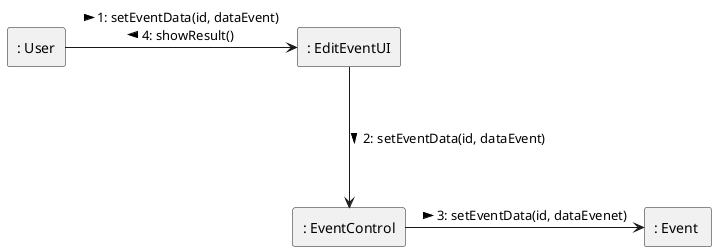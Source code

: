 @startuml uc2_2_add_calendar_c

rectangle ": User" as user
rectangle ": EditEventUI" as calendarView
rectangle ": EventControl" as controller2
rectangle ": Event " as database3

user --r-> calendarView : > 1: setEventData(id, dataEvent) \n 4: showResult() <
calendarView --d-> controller2 : > 2: setEventData(id, dataEvent)
controller2 --r-> database3 : > 3: setEventData(id, dataEvenet)

@enduml